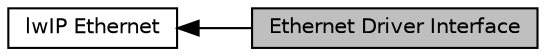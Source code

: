 digraph "Ethernet Driver Interface"
{
  edge [fontname="Helvetica",fontsize="10",labelfontname="Helvetica",labelfontsize="10"];
  node [fontname="Helvetica",fontsize="10",shape=box];
  rankdir=LR;
  Node2 [label="lwIP Ethernet",height=0.2,width=0.4,color="black", fillcolor="white", style="filled",URL="$dc/de4/group__R__SW__PKG__93__ETHER__API.html",tooltip="Ethernet device driver Interface using the Ethernet Peripheral."];
  Node1 [label="Ethernet Driver Interface",height=0.2,width=0.4,color="black", fillcolor="grey75", style="filled", fontcolor="black",tooltip="Ethernet Driver Interface."];
  Node2->Node1 [shape=plaintext, dir="back", style="solid"];
}
